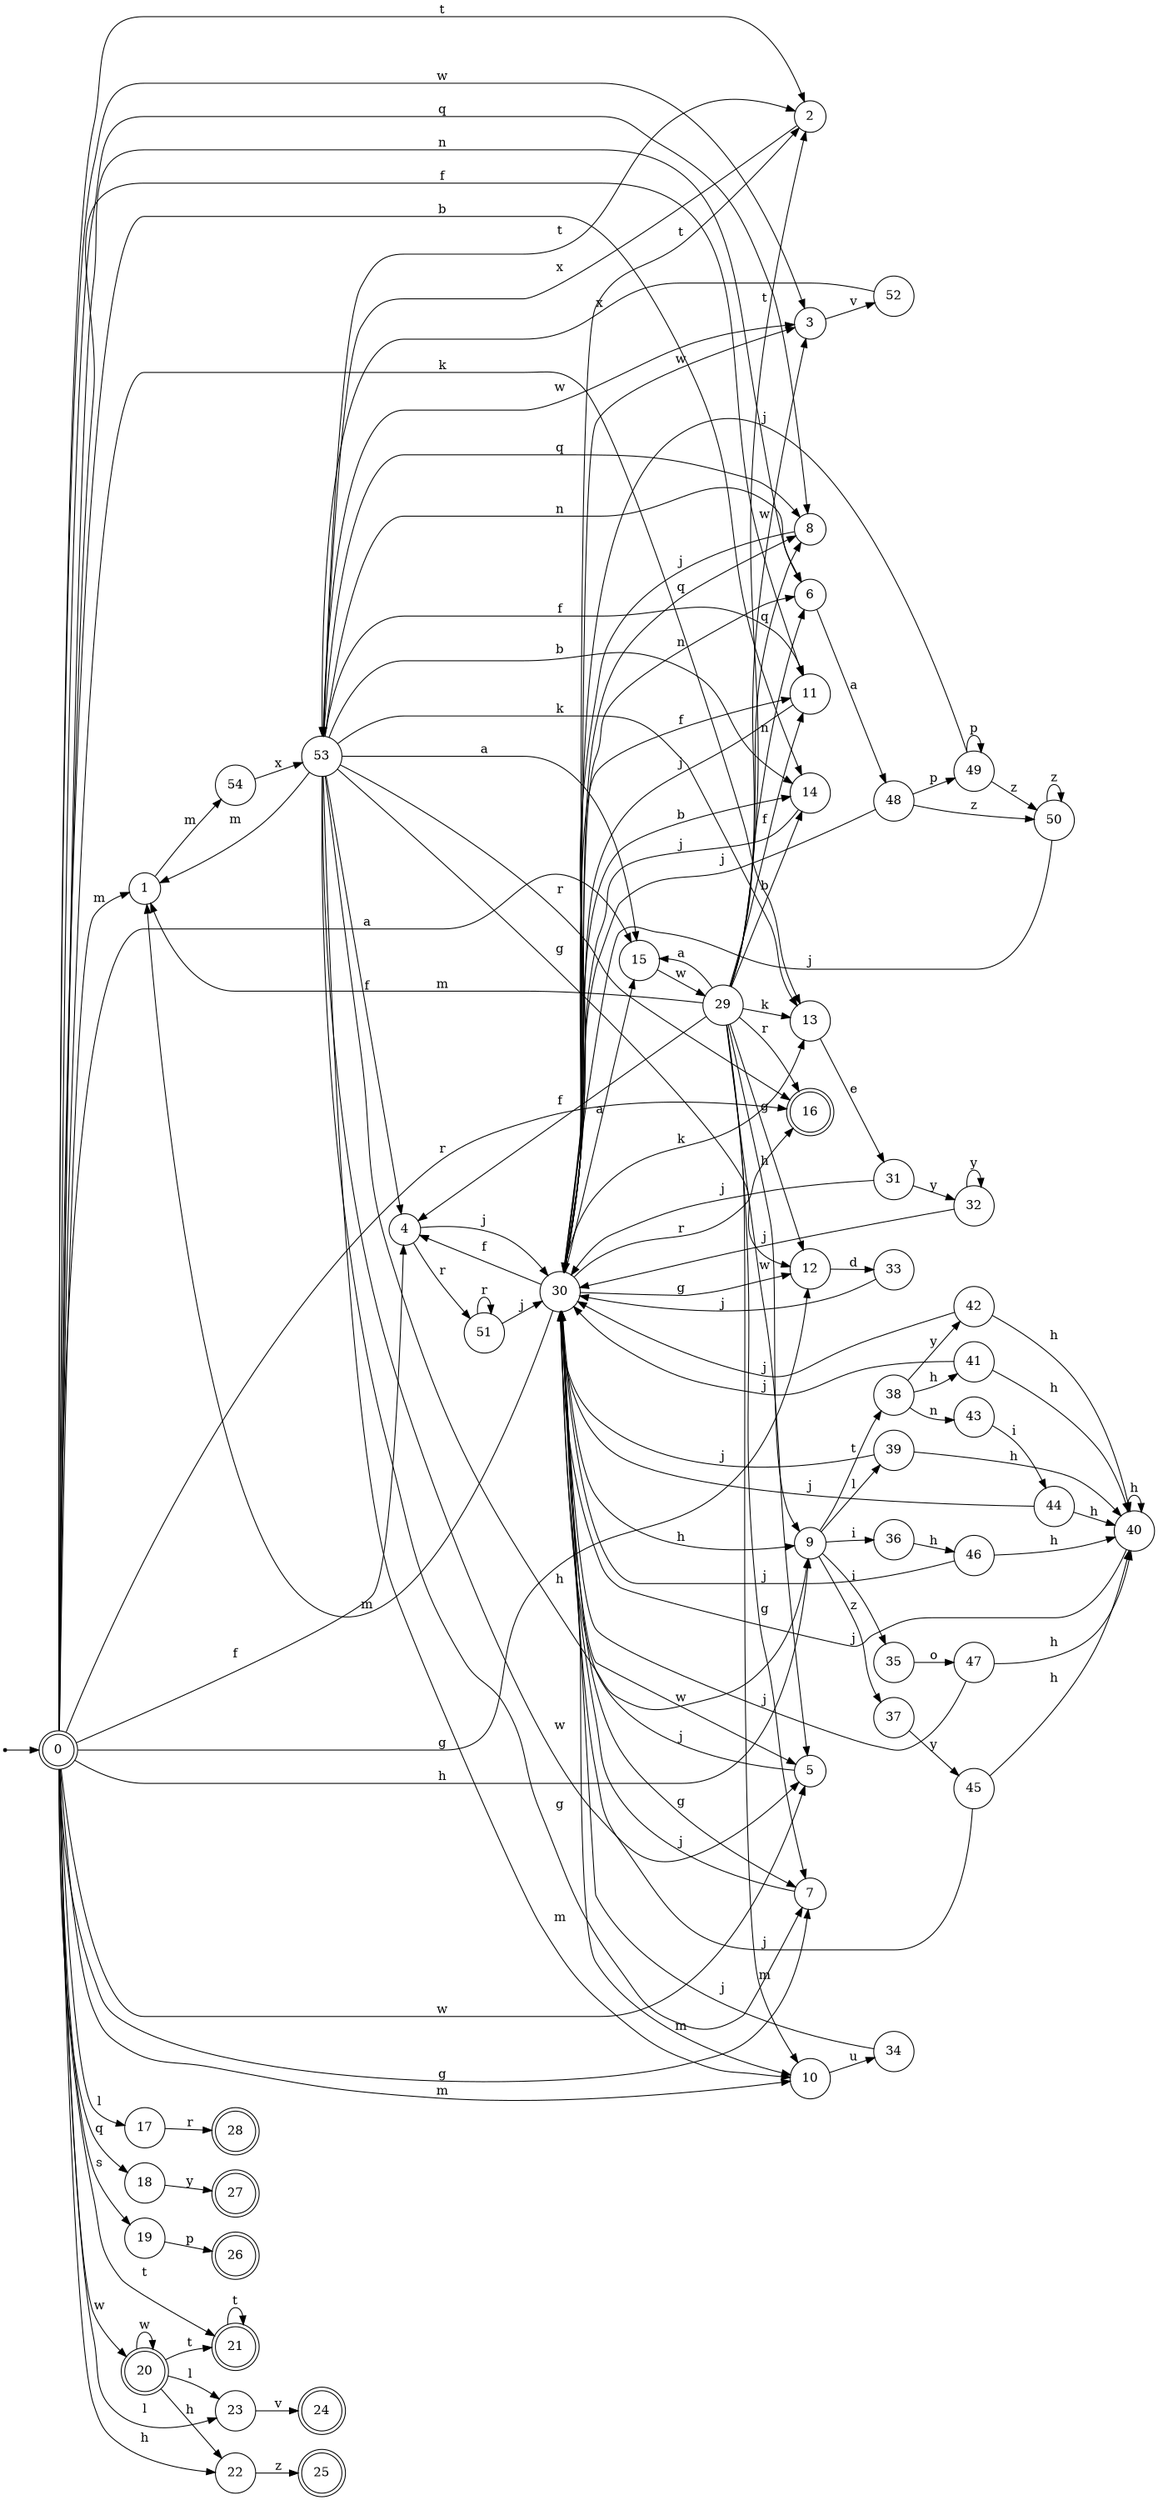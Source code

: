 digraph finite_state_machine {
rankdir=LR;
size="20,20";
node [shape = point]; "dummy0"
node [shape = doublecircle]; "0";"dummy0" -> "0";
node [shape = circle]; "1";
node [shape = circle]; "2";
node [shape = circle]; "3";
node [shape = circle]; "4";
node [shape = circle]; "5";
node [shape = circle]; "6";
node [shape = circle]; "7";
node [shape = circle]; "8";
node [shape = circle]; "9";
node [shape = circle]; "10";
node [shape = circle]; "11";
node [shape = circle]; "12";
node [shape = circle]; "13";
node [shape = circle]; "14";
node [shape = circle]; "15";
node [shape = doublecircle]; "16";node [shape = circle]; "17";
node [shape = circle]; "18";
node [shape = circle]; "19";
node [shape = doublecircle]; "20";node [shape = doublecircle]; "21";node [shape = circle]; "22";
node [shape = circle]; "23";
node [shape = doublecircle]; "24";node [shape = doublecircle]; "25";node [shape = doublecircle]; "26";node [shape = doublecircle]; "27";node [shape = doublecircle]; "28";node [shape = circle]; "29";
node [shape = circle]; "30";
node [shape = circle]; "31";
node [shape = circle]; "32";
node [shape = circle]; "33";
node [shape = circle]; "34";
node [shape = circle]; "35";
node [shape = circle]; "36";
node [shape = circle]; "37";
node [shape = circle]; "38";
node [shape = circle]; "39";
node [shape = circle]; "40";
node [shape = circle]; "41";
node [shape = circle]; "42";
node [shape = circle]; "43";
node [shape = circle]; "44";
node [shape = circle]; "45";
node [shape = circle]; "46";
node [shape = circle]; "47";
node [shape = circle]; "48";
node [shape = circle]; "49";
node [shape = circle]; "50";
node [shape = circle]; "51";
node [shape = circle]; "52";
node [shape = circle]; "53";
node [shape = circle]; "54";
"0" -> "1" [label = "m"];
 "0" -> "10" [label = "m"];
 "0" -> "2" [label = "t"];
 "0" -> "21" [label = "t"];
 "0" -> "3" [label = "w"];
 "0" -> "20" [label = "w"];
 "0" -> "5" [label = "w"];
 "0" -> "11" [label = "f"];
 "0" -> "4" [label = "f"];
 "0" -> "6" [label = "n"];
 "0" -> "12" [label = "g"];
 "0" -> "7" [label = "g"];
 "0" -> "8" [label = "q"];
 "0" -> "18" [label = "q"];
 "0" -> "9" [label = "h"];
 "0" -> "22" [label = "h"];
 "0" -> "13" [label = "k"];
 "0" -> "14" [label = "b"];
 "0" -> "15" [label = "a"];
 "0" -> "16" [label = "r"];
 "0" -> "17" [label = "l"];
 "0" -> "23" [label = "l"];
 "0" -> "19" [label = "s"];
 "23" -> "24" [label = "v"];
 "22" -> "25" [label = "z"];
 "21" -> "21" [label = "t"];
 "20" -> "20" [label = "w"];
 "20" -> "21" [label = "t"];
 "20" -> "22" [label = "h"];
 "20" -> "23" [label = "l"];
 "19" -> "26" [label = "p"];
 "18" -> "27" [label = "y"];
 "17" -> "28" [label = "r"];
 "15" -> "29" [label = "w"];
 "29" -> "15" [label = "a"];
 "29" -> "1" [label = "m"];
 "29" -> "10" [label = "m"];
 "29" -> "2" [label = "t"];
 "29" -> "3" [label = "w"];
 "29" -> "5" [label = "w"];
 "29" -> "11" [label = "f"];
 "29" -> "4" [label = "f"];
 "29" -> "6" [label = "n"];
 "29" -> "12" [label = "g"];
 "29" -> "7" [label = "g"];
 "29" -> "8" [label = "q"];
 "29" -> "9" [label = "h"];
 "29" -> "13" [label = "k"];
 "29" -> "14" [label = "b"];
 "29" -> "16" [label = "r"];
 "14" -> "30" [label = "j"];
 "30" -> "11" [label = "f"];
 "30" -> "4" [label = "f"];
 "30" -> "3" [label = "w"];
 "30" -> "5" [label = "w"];
 "30" -> "6" [label = "n"];
 "30" -> "12" [label = "g"];
 "30" -> "7" [label = "g"];
 "30" -> "8" [label = "q"];
 "30" -> "9" [label = "h"];
 "30" -> "1" [label = "m"];
 "30" -> "10" [label = "m"];
 "30" -> "13" [label = "k"];
 "30" -> "14" [label = "b"];
 "30" -> "2" [label = "t"];
 "30" -> "15" [label = "a"];
 "30" -> "16" [label = "r"];
 "13" -> "31" [label = "e"];
 "31" -> "32" [label = "y"];
 "31" -> "30" [label = "j"];
 "32" -> "32" [label = "y"];
 "32" -> "30" [label = "j"];
 "12" -> "33" [label = "d"];
 "33" -> "30" [label = "j"];
 "11" -> "30" [label = "j"];
 "10" -> "34" [label = "u"];
 "34" -> "30" [label = "j"];
 "9" -> "35" [label = "i"];
 "9" -> "36" [label = "i"];
 "9" -> "37" [label = "z"];
 "9" -> "38" [label = "t"];
 "9" -> "39" [label = "l"];
 "39" -> "40" [label = "h"];
 "39" -> "30" [label = "j"];
 "40" -> "40" [label = "h"];
 "40" -> "30" [label = "j"];
 "38" -> "41" [label = "h"];
 "38" -> "42" [label = "y"];
 "38" -> "43" [label = "n"];
 "43" -> "44" [label = "i"];
 "44" -> "40" [label = "h"];
 "44" -> "30" [label = "j"];
 "42" -> "40" [label = "h"];
 "42" -> "30" [label = "j"];
 "41" -> "40" [label = "h"];
 "41" -> "30" [label = "j"];
 "37" -> "45" [label = "y"];
 "45" -> "40" [label = "h"];
 "45" -> "30" [label = "j"];
 "36" -> "46" [label = "h"];
 "46" -> "40" [label = "h"];
 "46" -> "30" [label = "j"];
 "35" -> "47" [label = "o"];
 "47" -> "40" [label = "h"];
 "47" -> "30" [label = "j"];
 "8" -> "30" [label = "j"];
 "7" -> "30" [label = "j"];
 "6" -> "48" [label = "a"];
 "48" -> "49" [label = "p"];
 "48" -> "50" [label = "z"];
 "48" -> "30" [label = "j"];
 "50" -> "50" [label = "z"];
 "50" -> "30" [label = "j"];
 "49" -> "49" [label = "p"];
 "49" -> "50" [label = "z"];
 "49" -> "30" [label = "j"];
 "5" -> "30" [label = "j"];
 "4" -> "51" [label = "r"];
 "4" -> "30" [label = "j"];
 "51" -> "51" [label = "r"];
 "51" -> "30" [label = "j"];
 "3" -> "52" [label = "v"];
 "52" -> "53" [label = "x"];
 "53" -> "1" [label = "m"];
 "53" -> "10" [label = "m"];
 "53" -> "2" [label = "t"];
 "53" -> "3" [label = "w"];
 "53" -> "5" [label = "w"];
 "53" -> "11" [label = "f"];
 "53" -> "4" [label = "f"];
 "53" -> "6" [label = "n"];
 "53" -> "12" [label = "g"];
 "53" -> "7" [label = "g"];
 "53" -> "8" [label = "q"];
 "53" -> "9" [label = "h"];
 "53" -> "13" [label = "k"];
 "53" -> "14" [label = "b"];
 "53" -> "15" [label = "a"];
 "53" -> "16" [label = "r"];
 "2" -> "53" [label = "x"];
 "1" -> "54" [label = "m"];
 "54" -> "53" [label = "x"];
 }
